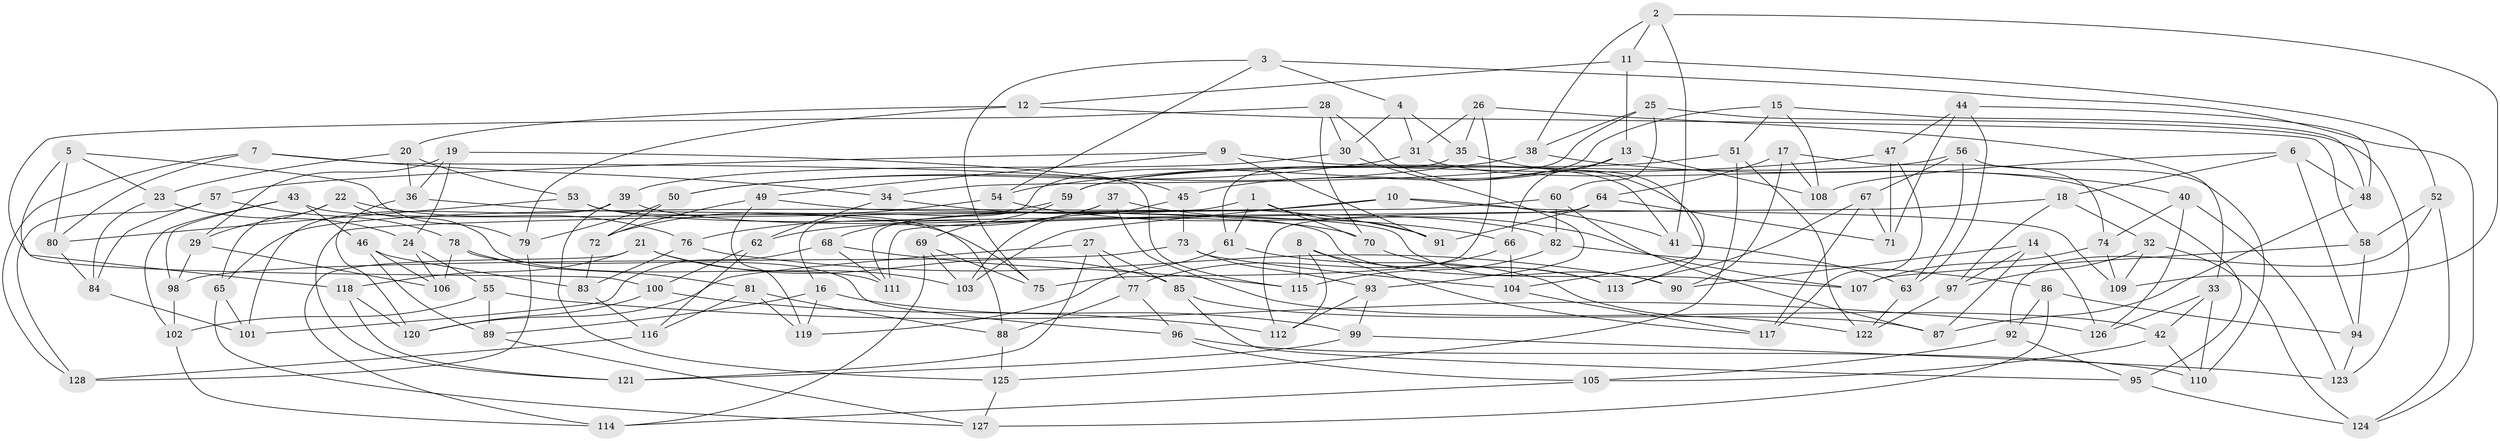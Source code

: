 // coarse degree distribution, {8: 0.15625, 10: 0.046875, 6: 0.21875, 4: 0.375, 9: 0.015625, 5: 0.078125, 3: 0.0625, 7: 0.03125, 14: 0.015625}
// Generated by graph-tools (version 1.1) at 2025/21/03/04/25 18:21:01]
// undirected, 128 vertices, 256 edges
graph export_dot {
graph [start="1"]
  node [color=gray90,style=filled];
  1;
  2;
  3;
  4;
  5;
  6;
  7;
  8;
  9;
  10;
  11;
  12;
  13;
  14;
  15;
  16;
  17;
  18;
  19;
  20;
  21;
  22;
  23;
  24;
  25;
  26;
  27;
  28;
  29;
  30;
  31;
  32;
  33;
  34;
  35;
  36;
  37;
  38;
  39;
  40;
  41;
  42;
  43;
  44;
  45;
  46;
  47;
  48;
  49;
  50;
  51;
  52;
  53;
  54;
  55;
  56;
  57;
  58;
  59;
  60;
  61;
  62;
  63;
  64;
  65;
  66;
  67;
  68;
  69;
  70;
  71;
  72;
  73;
  74;
  75;
  76;
  77;
  78;
  79;
  80;
  81;
  82;
  83;
  84;
  85;
  86;
  87;
  88;
  89;
  90;
  91;
  92;
  93;
  94;
  95;
  96;
  97;
  98;
  99;
  100;
  101;
  102;
  103;
  104;
  105;
  106;
  107;
  108;
  109;
  110;
  111;
  112;
  113;
  114;
  115;
  116;
  117;
  118;
  119;
  120;
  121;
  122;
  123;
  124;
  125;
  126;
  127;
  128;
  1 -- 61;
  1 -- 70;
  1 -- 111;
  1 -- 91;
  2 -- 109;
  2 -- 41;
  2 -- 11;
  2 -- 38;
  3 -- 54;
  3 -- 75;
  3 -- 4;
  3 -- 124;
  4 -- 31;
  4 -- 30;
  4 -- 35;
  5 -- 79;
  5 -- 118;
  5 -- 80;
  5 -- 23;
  6 -- 94;
  6 -- 48;
  6 -- 108;
  6 -- 18;
  7 -- 80;
  7 -- 34;
  7 -- 128;
  7 -- 115;
  8 -- 113;
  8 -- 112;
  8 -- 115;
  8 -- 117;
  9 -- 41;
  9 -- 57;
  9 -- 49;
  9 -- 91;
  10 -- 65;
  10 -- 103;
  10 -- 109;
  10 -- 41;
  11 -- 13;
  11 -- 12;
  11 -- 52;
  12 -- 79;
  12 -- 58;
  12 -- 20;
  13 -- 66;
  13 -- 45;
  13 -- 108;
  14 -- 126;
  14 -- 87;
  14 -- 97;
  14 -- 90;
  15 -- 51;
  15 -- 16;
  15 -- 48;
  15 -- 108;
  16 -- 89;
  16 -- 99;
  16 -- 119;
  17 -- 64;
  17 -- 90;
  17 -- 74;
  17 -- 108;
  18 -- 97;
  18 -- 32;
  18 -- 111;
  19 -- 36;
  19 -- 29;
  19 -- 45;
  19 -- 24;
  20 -- 23;
  20 -- 53;
  20 -- 36;
  21 -- 114;
  21 -- 118;
  21 -- 85;
  21 -- 103;
  22 -- 76;
  22 -- 111;
  22 -- 65;
  22 -- 29;
  23 -- 24;
  23 -- 84;
  24 -- 55;
  24 -- 106;
  25 -- 60;
  25 -- 34;
  25 -- 123;
  25 -- 38;
  26 -- 35;
  26 -- 75;
  26 -- 31;
  26 -- 33;
  27 -- 77;
  27 -- 85;
  27 -- 121;
  27 -- 120;
  28 -- 100;
  28 -- 70;
  28 -- 113;
  28 -- 30;
  29 -- 98;
  29 -- 106;
  30 -- 93;
  30 -- 39;
  31 -- 95;
  31 -- 50;
  32 -- 97;
  32 -- 124;
  32 -- 109;
  33 -- 42;
  33 -- 110;
  33 -- 126;
  34 -- 62;
  34 -- 91;
  35 -- 61;
  35 -- 104;
  36 -- 120;
  36 -- 75;
  37 -- 62;
  37 -- 42;
  37 -- 68;
  37 -- 107;
  38 -- 40;
  38 -- 50;
  39 -- 82;
  39 -- 125;
  39 -- 101;
  40 -- 126;
  40 -- 123;
  40 -- 74;
  41 -- 63;
  42 -- 105;
  42 -- 110;
  43 -- 46;
  43 -- 107;
  43 -- 98;
  43 -- 102;
  44 -- 63;
  44 -- 71;
  44 -- 47;
  44 -- 48;
  45 -- 73;
  45 -- 103;
  46 -- 89;
  46 -- 83;
  46 -- 106;
  47 -- 54;
  47 -- 71;
  47 -- 117;
  48 -- 87;
  49 -- 90;
  49 -- 72;
  49 -- 119;
  50 -- 72;
  50 -- 79;
  51 -- 59;
  51 -- 122;
  51 -- 125;
  52 -- 58;
  52 -- 92;
  52 -- 124;
  53 -- 88;
  53 -- 80;
  53 -- 70;
  54 -- 72;
  54 -- 66;
  55 -- 89;
  55 -- 126;
  55 -- 102;
  56 -- 67;
  56 -- 110;
  56 -- 59;
  56 -- 63;
  57 -- 78;
  57 -- 84;
  57 -- 128;
  58 -- 94;
  58 -- 107;
  59 -- 69;
  59 -- 76;
  60 -- 87;
  60 -- 82;
  60 -- 121;
  61 -- 122;
  61 -- 119;
  62 -- 116;
  62 -- 100;
  63 -- 122;
  64 -- 91;
  64 -- 112;
  64 -- 71;
  65 -- 101;
  65 -- 127;
  66 -- 77;
  66 -- 104;
  67 -- 113;
  67 -- 117;
  67 -- 71;
  68 -- 101;
  68 -- 115;
  68 -- 111;
  69 -- 103;
  69 -- 114;
  69 -- 75;
  70 -- 113;
  72 -- 83;
  73 -- 98;
  73 -- 104;
  73 -- 93;
  74 -- 107;
  74 -- 109;
  76 -- 90;
  76 -- 83;
  77 -- 96;
  77 -- 88;
  78 -- 96;
  78 -- 81;
  78 -- 106;
  79 -- 128;
  80 -- 84;
  81 -- 119;
  81 -- 88;
  81 -- 116;
  82 -- 86;
  82 -- 115;
  83 -- 116;
  84 -- 101;
  85 -- 95;
  85 -- 87;
  86 -- 92;
  86 -- 127;
  86 -- 94;
  88 -- 125;
  89 -- 127;
  92 -- 95;
  92 -- 105;
  93 -- 112;
  93 -- 99;
  94 -- 123;
  95 -- 124;
  96 -- 105;
  96 -- 110;
  97 -- 122;
  98 -- 102;
  99 -- 121;
  99 -- 123;
  100 -- 120;
  100 -- 112;
  102 -- 114;
  104 -- 117;
  105 -- 114;
  116 -- 128;
  118 -- 120;
  118 -- 121;
  125 -- 127;
}
